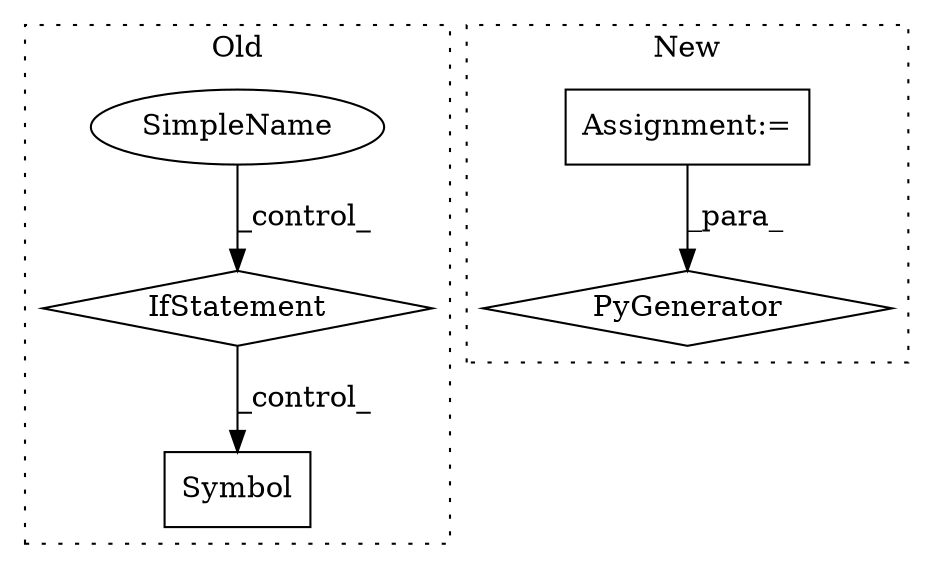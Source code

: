 digraph G {
subgraph cluster0 {
1 [label="Symbol" a="32" s="2998,3022" l="7,1" shape="box"];
3 [label="IfStatement" a="25" s="2942,2975" l="4,2" shape="diamond"];
4 [label="SimpleName" a="42" s="" l="" shape="ellipse"];
label = "Old";
style="dotted";
}
subgraph cluster1 {
2 [label="PyGenerator" a="107" s="2284" l="112" shape="diamond"];
5 [label="Assignment:=" a="7" s="2368" l="22" shape="box"];
label = "New";
style="dotted";
}
3 -> 1 [label="_control_"];
4 -> 3 [label="_control_"];
5 -> 2 [label="_para_"];
}